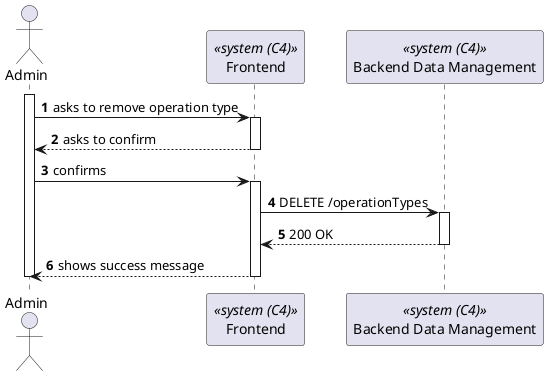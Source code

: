 @startuml process-view
autonumber

actor "Admin" as Admin
participant Frontend as "Frontend" <<system (C4)>>
participant BackendDataManagement as "Backend Data Management" <<system (C4)>>

activate Admin
    Admin -> Frontend : asks to remove operation type
    activate Frontend
        Frontend --> Admin : asks to confirm
    deactivate Frontend
    Admin -> Frontend : confirms
    activate Frontend
        Frontend-> BackendDataManagement : DELETE /operationTypes
        activate BackendDataManagement
            Frontend <-- BackendDataManagement : 200 OK
        deactivate BackendDataManagement
    Frontend --> Admin : shows success message
    deactivate Frontend
deactivate Admin

@enduml